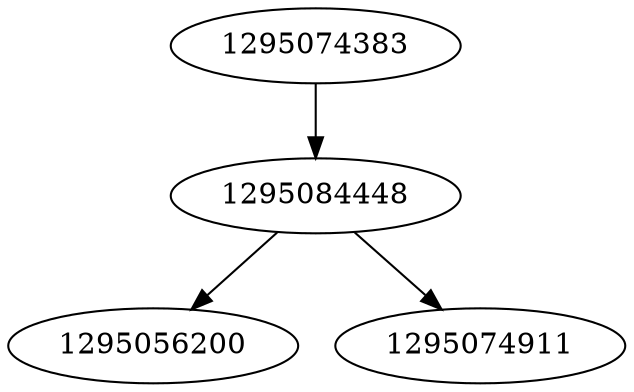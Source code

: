 strict digraph  {
1295056200;
1295084448;
1295074383;
1295074911;
1295084448 -> 1295056200;
1295084448 -> 1295074911;
1295074383 -> 1295084448;
}
